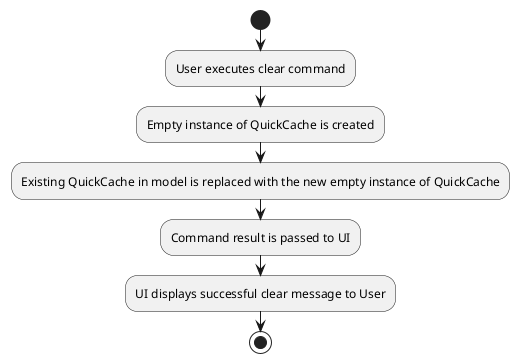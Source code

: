 @startuml
start
:User executes clear command;
:Empty instance of QuickCache is created;
:Existing QuickCache in model is replaced with the new empty instance of QuickCache;
:Command result is passed to UI;
:UI displays successful clear message to User;
stop
@enduml

